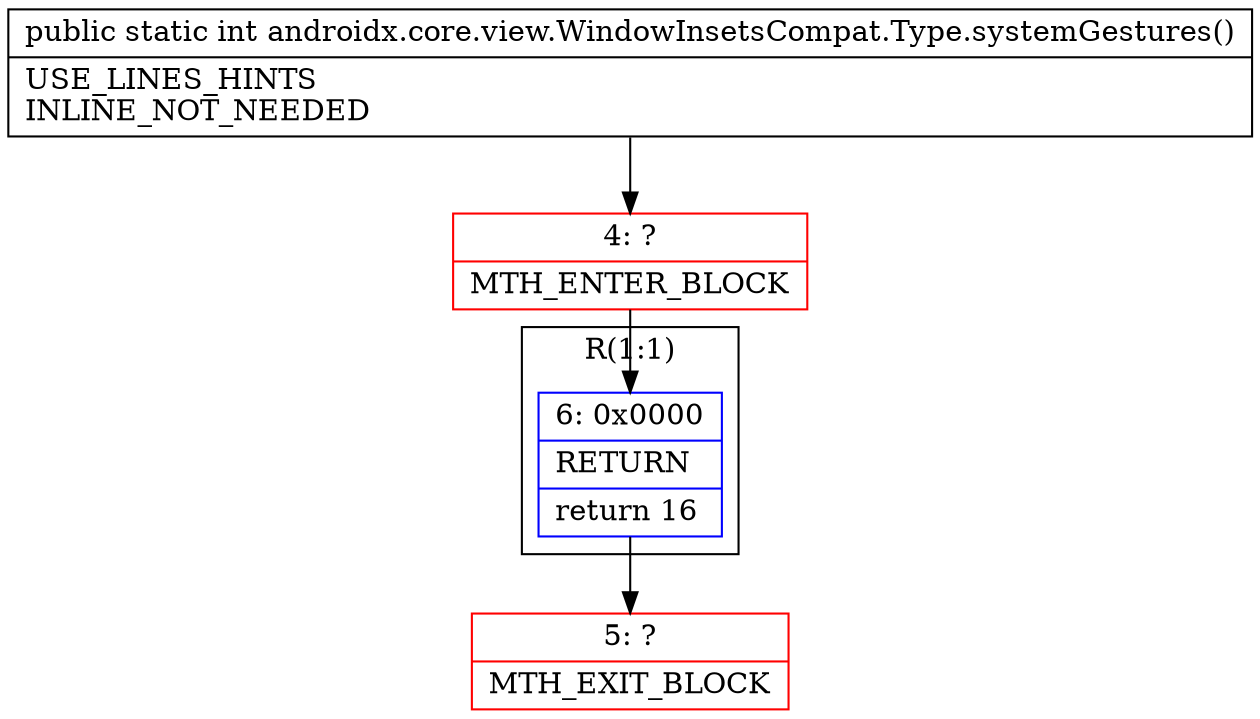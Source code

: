 digraph "CFG forandroidx.core.view.WindowInsetsCompat.Type.systemGestures()I" {
subgraph cluster_Region_365570645 {
label = "R(1:1)";
node [shape=record,color=blue];
Node_6 [shape=record,label="{6\:\ 0x0000|RETURN\l|return 16\l}"];
}
Node_4 [shape=record,color=red,label="{4\:\ ?|MTH_ENTER_BLOCK\l}"];
Node_5 [shape=record,color=red,label="{5\:\ ?|MTH_EXIT_BLOCK\l}"];
MethodNode[shape=record,label="{public static int androidx.core.view.WindowInsetsCompat.Type.systemGestures()  | USE_LINES_HINTS\lINLINE_NOT_NEEDED\l}"];
MethodNode -> Node_4;Node_6 -> Node_5;
Node_4 -> Node_6;
}

